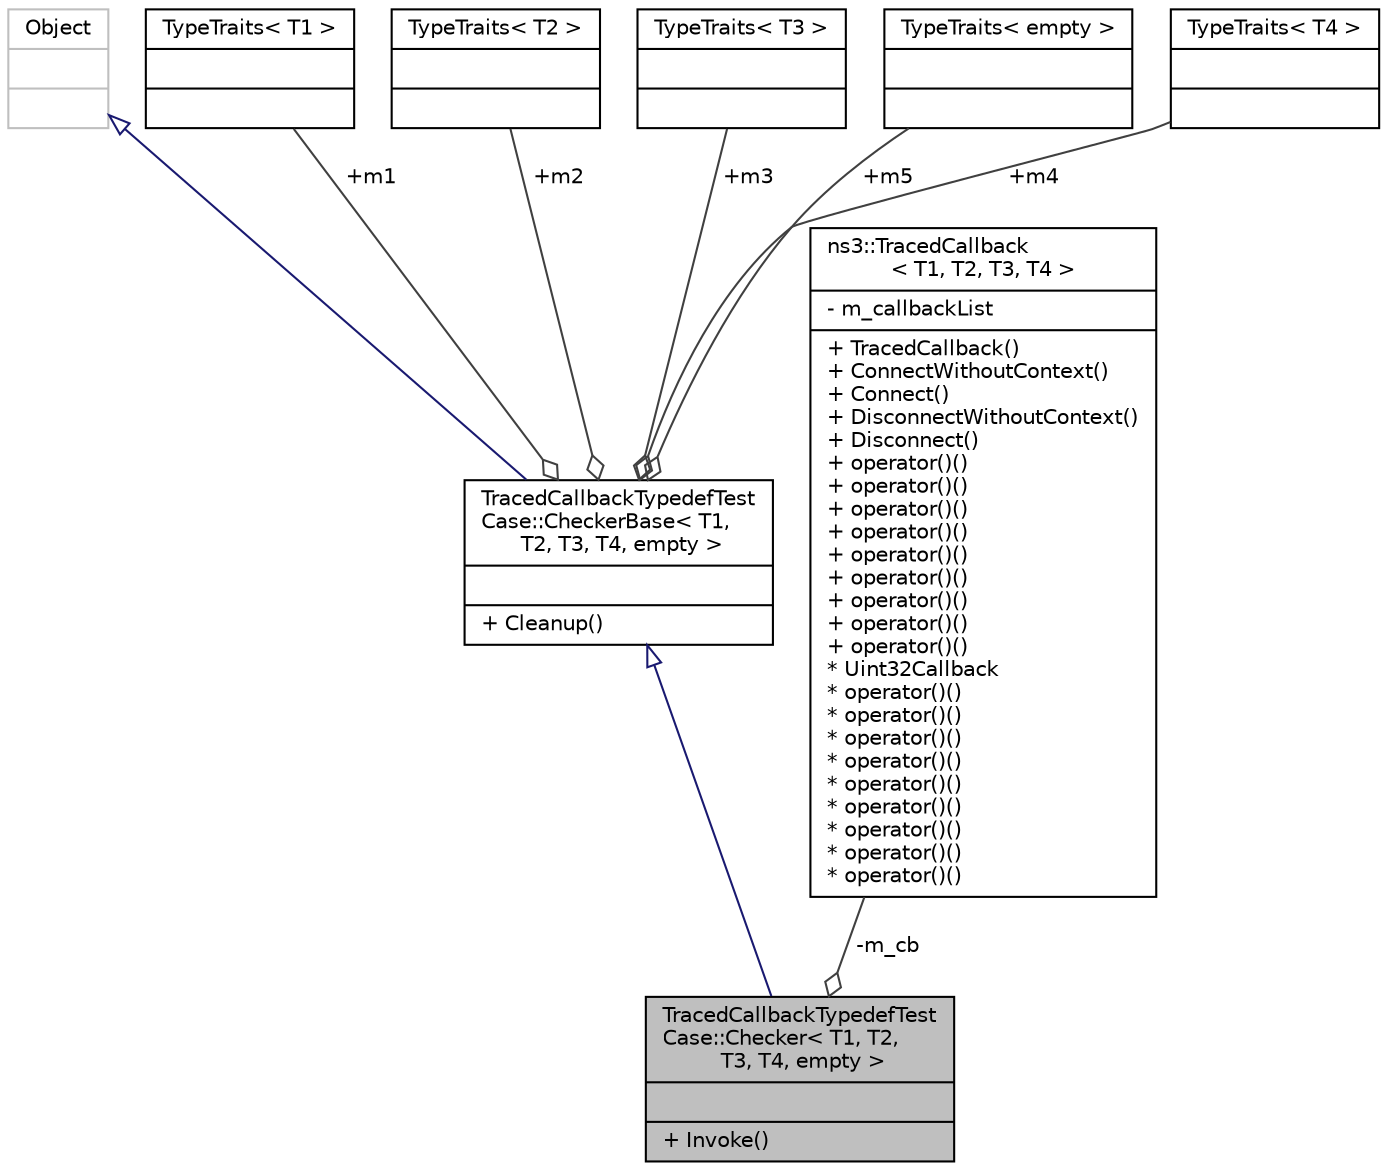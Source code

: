 digraph "TracedCallbackTypedefTestCase::Checker&lt; T1, T2, T3, T4, empty &gt;"
{
  edge [fontname="Helvetica",fontsize="10",labelfontname="Helvetica",labelfontsize="10"];
  node [fontname="Helvetica",fontsize="10",shape=record];
  Node1 [label="{TracedCallbackTypedefTest\lCase::Checker\< T1, T2,\l T3, T4, empty \>\n||+ Invoke()\l}",height=0.2,width=0.4,color="black", fillcolor="grey75", style="filled", fontcolor="black"];
  Node2 -> Node1 [dir="back",color="midnightblue",fontsize="10",style="solid",arrowtail="onormal"];
  Node2 [label="{TracedCallbackTypedefTest\lCase::CheckerBase\< T1,\l T2, T3, T4, empty \>\n||+ Cleanup()\l}",height=0.2,width=0.4,color="black", fillcolor="white", style="filled",URL="$d0/d9e/classTracedCallbackTypedefTestCase_1_1CheckerBase.html"];
  Node3 -> Node2 [dir="back",color="midnightblue",fontsize="10",style="solid",arrowtail="onormal"];
  Node3 [label="{Object\n||}",height=0.2,width=0.4,color="grey75", fillcolor="white", style="filled"];
  Node4 -> Node2 [color="grey25",fontsize="10",style="solid",label=" +m1" ,arrowhead="odiamond"];
  Node4 [label="{TypeTraits\< T1 \>\n||}",height=0.2,width=0.4,color="black", fillcolor="white", style="filled",URL="$d1/da2/structTypeTraits.html"];
  Node5 -> Node2 [color="grey25",fontsize="10",style="solid",label=" +m2" ,arrowhead="odiamond"];
  Node5 [label="{TypeTraits\< T2 \>\n||}",height=0.2,width=0.4,color="black", fillcolor="white", style="filled",URL="$d1/da2/structTypeTraits.html"];
  Node6 -> Node2 [color="grey25",fontsize="10",style="solid",label=" +m3" ,arrowhead="odiamond"];
  Node6 [label="{TypeTraits\< T3 \>\n||}",height=0.2,width=0.4,color="black", fillcolor="white", style="filled",URL="$d1/da2/structTypeTraits.html"];
  Node7 -> Node2 [color="grey25",fontsize="10",style="solid",label=" +m5" ,arrowhead="odiamond"];
  Node7 [label="{TypeTraits\< empty \>\n||}",height=0.2,width=0.4,color="black", fillcolor="white", style="filled",URL="$d1/da2/structTypeTraits.html"];
  Node8 -> Node2 [color="grey25",fontsize="10",style="solid",label=" +m4" ,arrowhead="odiamond"];
  Node8 [label="{TypeTraits\< T4 \>\n||}",height=0.2,width=0.4,color="black", fillcolor="white", style="filled",URL="$d1/da2/structTypeTraits.html"];
  Node9 -> Node1 [color="grey25",fontsize="10",style="solid",label=" -m_cb" ,arrowhead="odiamond"];
  Node9 [label="{ns3::TracedCallback\l\< T1, T2, T3, T4 \>\n|- m_callbackList\l|+ TracedCallback()\l+ ConnectWithoutContext()\l+ Connect()\l+ DisconnectWithoutContext()\l+ Disconnect()\l+ operator()()\l+ operator()()\l+ operator()()\l+ operator()()\l+ operator()()\l+ operator()()\l+ operator()()\l+ operator()()\l+ operator()()\l* Uint32Callback\l* operator()()\l* operator()()\l* operator()()\l* operator()()\l* operator()()\l* operator()()\l* operator()()\l* operator()()\l* operator()()\l}",height=0.2,width=0.4,color="black", fillcolor="white", style="filled",URL="$df/dec/classns3_1_1TracedCallback.html"];
}

